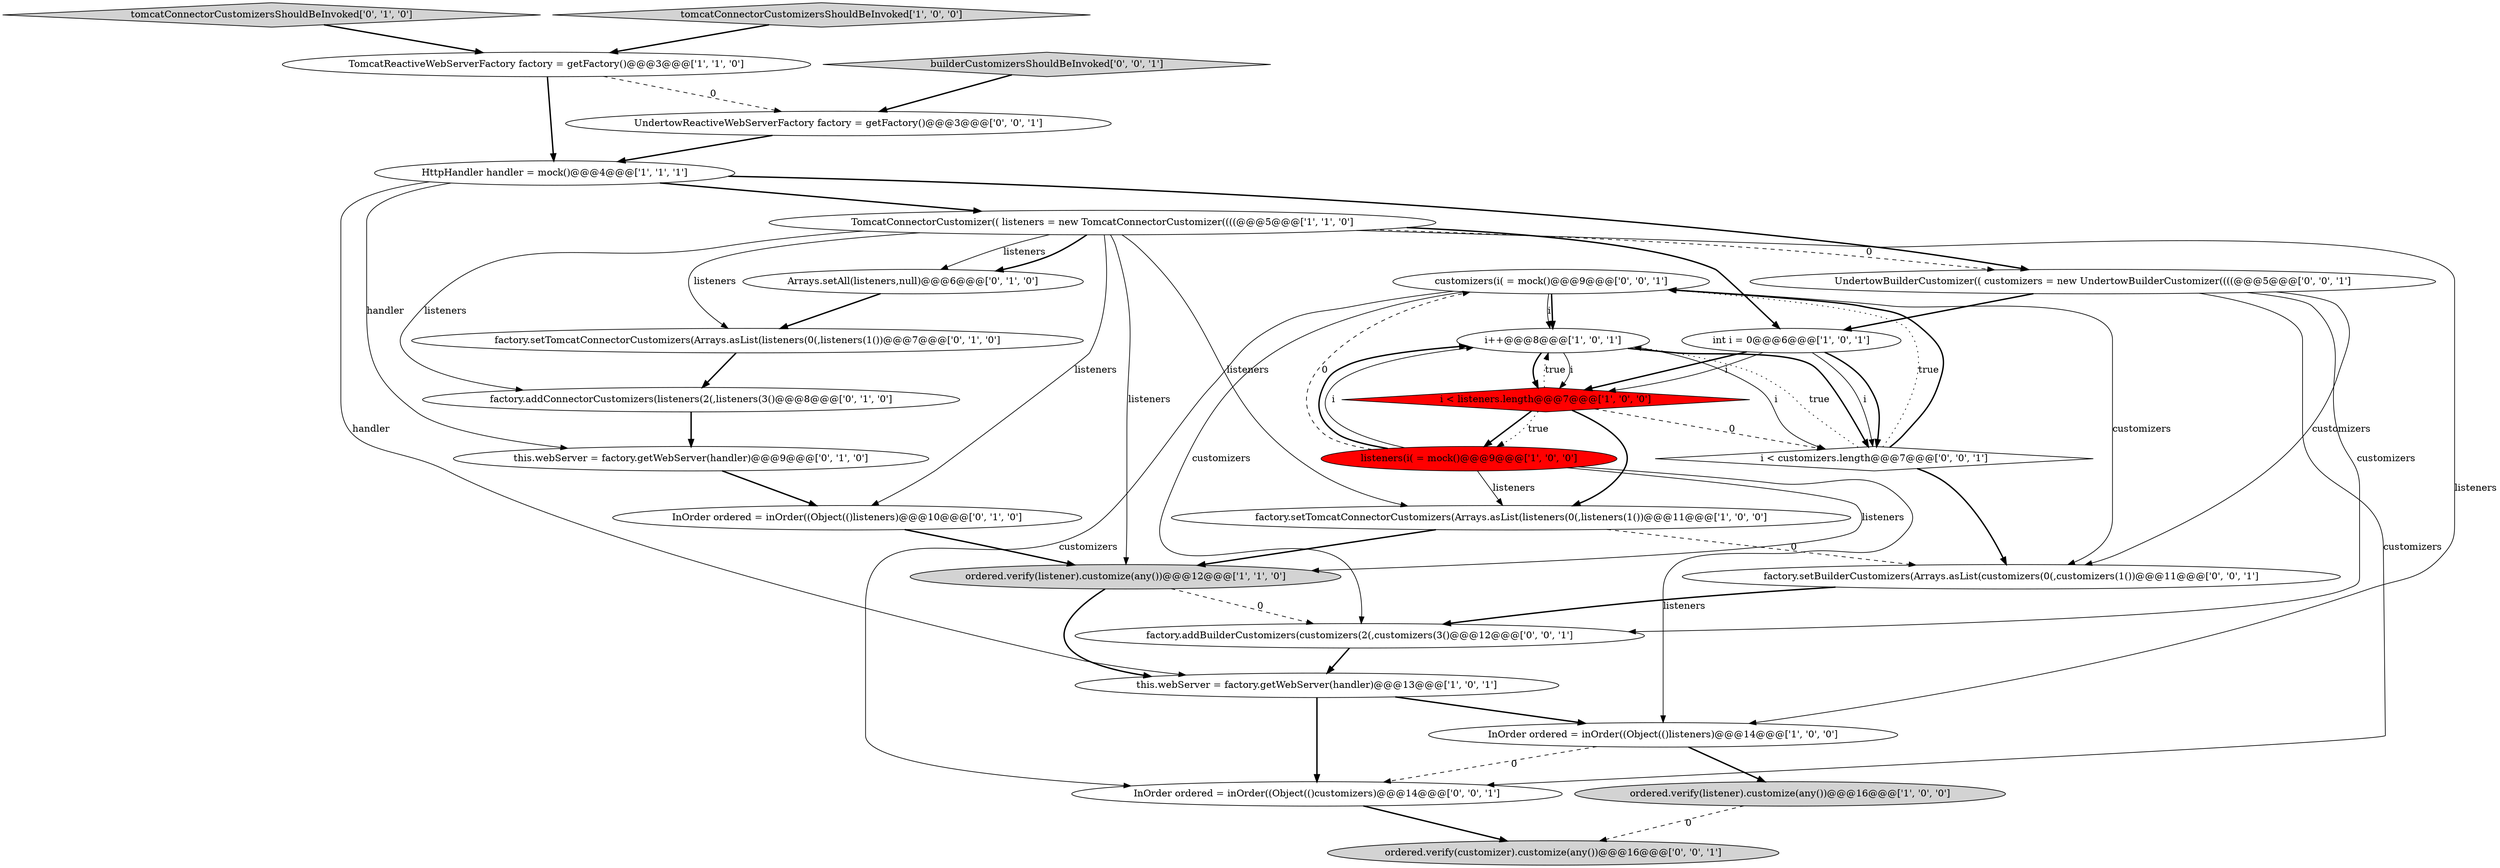 digraph {
6 [style = filled, label = "this.webServer = factory.getWebServer(handler)@@@13@@@['1', '0', '1']", fillcolor = white, shape = ellipse image = "AAA0AAABBB1BBB"];
13 [style = filled, label = "factory.setTomcatConnectorCustomizers(Arrays.asList(listeners(0(,listeners(1())@@@7@@@['0', '1', '0']", fillcolor = white, shape = ellipse image = "AAA0AAABBB2BBB"];
2 [style = filled, label = "TomcatReactiveWebServerFactory factory = getFactory()@@@3@@@['1', '1', '0']", fillcolor = white, shape = ellipse image = "AAA0AAABBB1BBB"];
17 [style = filled, label = "factory.addConnectorCustomizers(listeners(2(,listeners(3()@@@8@@@['0', '1', '0']", fillcolor = white, shape = ellipse image = "AAA0AAABBB2BBB"];
25 [style = filled, label = "factory.addBuilderCustomizers(customizers(2(,customizers(3()@@@12@@@['0', '0', '1']", fillcolor = white, shape = ellipse image = "AAA0AAABBB3BBB"];
7 [style = filled, label = "ordered.verify(listener).customize(any())@@@12@@@['1', '1', '0']", fillcolor = lightgray, shape = ellipse image = "AAA0AAABBB1BBB"];
4 [style = filled, label = "factory.setTomcatConnectorCustomizers(Arrays.asList(listeners(0(,listeners(1())@@@11@@@['1', '0', '0']", fillcolor = white, shape = ellipse image = "AAA0AAABBB1BBB"];
3 [style = filled, label = "i < listeners.length@@@7@@@['1', '0', '0']", fillcolor = red, shape = diamond image = "AAA1AAABBB1BBB"];
18 [style = filled, label = "tomcatConnectorCustomizersShouldBeInvoked['0', '1', '0']", fillcolor = lightgray, shape = diamond image = "AAA0AAABBB2BBB"];
19 [style = filled, label = "customizers(i( = mock()@@@9@@@['0', '0', '1']", fillcolor = white, shape = ellipse image = "AAA0AAABBB3BBB"];
14 [style = filled, label = "this.webServer = factory.getWebServer(handler)@@@9@@@['0', '1', '0']", fillcolor = white, shape = ellipse image = "AAA0AAABBB2BBB"];
15 [style = filled, label = "InOrder ordered = inOrder((Object(()listeners)@@@10@@@['0', '1', '0']", fillcolor = white, shape = ellipse image = "AAA0AAABBB2BBB"];
16 [style = filled, label = "Arrays.setAll(listeners,null)@@@6@@@['0', '1', '0']", fillcolor = white, shape = ellipse image = "AAA0AAABBB2BBB"];
11 [style = filled, label = "int i = 0@@@6@@@['1', '0', '1']", fillcolor = white, shape = ellipse image = "AAA0AAABBB1BBB"];
24 [style = filled, label = "builderCustomizersShouldBeInvoked['0', '0', '1']", fillcolor = lightgray, shape = diamond image = "AAA0AAABBB3BBB"];
10 [style = filled, label = "HttpHandler handler = mock()@@@4@@@['1', '1', '1']", fillcolor = white, shape = ellipse image = "AAA0AAABBB1BBB"];
0 [style = filled, label = "listeners(i( = mock()@@@9@@@['1', '0', '0']", fillcolor = red, shape = ellipse image = "AAA1AAABBB1BBB"];
26 [style = filled, label = "i < customizers.length@@@7@@@['0', '0', '1']", fillcolor = white, shape = diamond image = "AAA0AAABBB3BBB"];
9 [style = filled, label = "tomcatConnectorCustomizersShouldBeInvoked['1', '0', '0']", fillcolor = lightgray, shape = diamond image = "AAA0AAABBB1BBB"];
5 [style = filled, label = "i++@@@8@@@['1', '0', '1']", fillcolor = white, shape = ellipse image = "AAA0AAABBB1BBB"];
8 [style = filled, label = "InOrder ordered = inOrder((Object(()listeners)@@@14@@@['1', '0', '0']", fillcolor = white, shape = ellipse image = "AAA0AAABBB1BBB"];
20 [style = filled, label = "ordered.verify(customizer).customize(any())@@@16@@@['0', '0', '1']", fillcolor = lightgray, shape = ellipse image = "AAA0AAABBB3BBB"];
22 [style = filled, label = "UndertowBuilderCustomizer(( customizers = new UndertowBuilderCustomizer((((@@@5@@@['0', '0', '1']", fillcolor = white, shape = ellipse image = "AAA0AAABBB3BBB"];
12 [style = filled, label = "ordered.verify(listener).customize(any())@@@16@@@['1', '0', '0']", fillcolor = lightgray, shape = ellipse image = "AAA0AAABBB1BBB"];
23 [style = filled, label = "factory.setBuilderCustomizers(Arrays.asList(customizers(0(,customizers(1())@@@11@@@['0', '0', '1']", fillcolor = white, shape = ellipse image = "AAA0AAABBB3BBB"];
27 [style = filled, label = "UndertowReactiveWebServerFactory factory = getFactory()@@@3@@@['0', '0', '1']", fillcolor = white, shape = ellipse image = "AAA0AAABBB3BBB"];
21 [style = filled, label = "InOrder ordered = inOrder((Object(()customizers)@@@14@@@['0', '0', '1']", fillcolor = white, shape = ellipse image = "AAA0AAABBB3BBB"];
1 [style = filled, label = "TomcatConnectorCustomizer(( listeners = new TomcatConnectorCustomizer((((@@@5@@@['1', '1', '0']", fillcolor = white, shape = ellipse image = "AAA0AAABBB1BBB"];
5->3 [style = bold, label=""];
10->22 [style = bold, label=""];
1->17 [style = solid, label="listeners"];
23->25 [style = bold, label=""];
16->13 [style = bold, label=""];
10->6 [style = solid, label="handler"];
12->20 [style = dashed, label="0"];
19->23 [style = solid, label="customizers"];
15->7 [style = bold, label=""];
3->26 [style = dashed, label="0"];
5->3 [style = solid, label="i"];
9->2 [style = bold, label=""];
19->25 [style = solid, label="customizers"];
6->21 [style = bold, label=""];
1->13 [style = solid, label="listeners"];
0->19 [style = dashed, label="0"];
5->26 [style = solid, label="i"];
0->4 [style = solid, label="listeners"];
2->27 [style = dashed, label="0"];
5->26 [style = bold, label=""];
11->26 [style = solid, label="i"];
11->3 [style = solid, label="i"];
26->19 [style = dotted, label="true"];
22->23 [style = solid, label="customizers"];
1->16 [style = solid, label="listeners"];
8->21 [style = dashed, label="0"];
18->2 [style = bold, label=""];
26->19 [style = bold, label=""];
2->10 [style = bold, label=""];
25->6 [style = bold, label=""];
3->4 [style = bold, label=""];
4->7 [style = bold, label=""];
3->0 [style = bold, label=""];
1->8 [style = solid, label="listeners"];
1->11 [style = bold, label=""];
0->5 [style = solid, label="i"];
1->15 [style = solid, label="listeners"];
19->21 [style = solid, label="customizers"];
1->22 [style = dashed, label="0"];
19->5 [style = bold, label=""];
11->26 [style = bold, label=""];
13->17 [style = bold, label=""];
3->5 [style = dotted, label="true"];
21->20 [style = bold, label=""];
10->14 [style = solid, label="handler"];
22->25 [style = solid, label="customizers"];
11->3 [style = bold, label=""];
17->14 [style = bold, label=""];
1->16 [style = bold, label=""];
19->5 [style = solid, label="i"];
27->10 [style = bold, label=""];
26->23 [style = bold, label=""];
6->8 [style = bold, label=""];
7->6 [style = bold, label=""];
1->4 [style = solid, label="listeners"];
3->0 [style = dotted, label="true"];
7->25 [style = dashed, label="0"];
22->21 [style = solid, label="customizers"];
14->15 [style = bold, label=""];
10->1 [style = bold, label=""];
4->23 [style = dashed, label="0"];
26->5 [style = dotted, label="true"];
24->27 [style = bold, label=""];
22->11 [style = bold, label=""];
8->12 [style = bold, label=""];
0->7 [style = solid, label="listeners"];
0->8 [style = solid, label="listeners"];
0->5 [style = bold, label=""];
1->7 [style = solid, label="listeners"];
}
